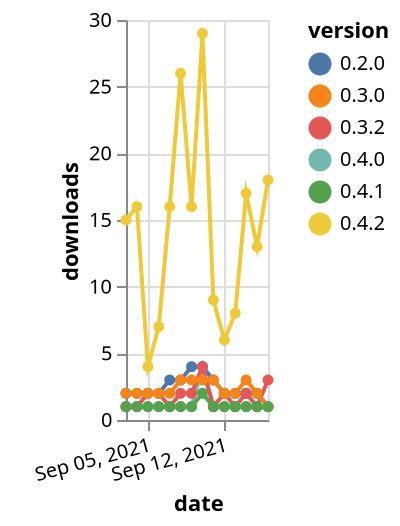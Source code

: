 {"$schema": "https://vega.github.io/schema/vega-lite/v5.json", "description": "A simple bar chart with embedded data.", "data": {"values": [{"date": "2021-09-03", "total": 8640, "delta": 2, "version": "0.2.0"}, {"date": "2021-09-04", "total": 8642, "delta": 2, "version": "0.2.0"}, {"date": "2021-09-05", "total": 8644, "delta": 2, "version": "0.2.0"}, {"date": "2021-09-06", "total": 8646, "delta": 2, "version": "0.2.0"}, {"date": "2021-09-07", "total": 8649, "delta": 3, "version": "0.2.0"}, {"date": "2021-09-08", "total": 8652, "delta": 3, "version": "0.2.0"}, {"date": "2021-09-09", "total": 8656, "delta": 4, "version": "0.2.0"}, {"date": "2021-09-10", "total": 8660, "delta": 4, "version": "0.2.0"}, {"date": "2021-09-11", "total": 8663, "delta": 3, "version": "0.2.0"}, {"date": "2021-09-12", "total": 8665, "delta": 2, "version": "0.2.0"}, {"date": "2021-09-13", "total": 8667, "delta": 2, "version": "0.2.0"}, {"date": "2021-09-14", "total": 8669, "delta": 2, "version": "0.2.0"}, {"date": "2021-09-15", "total": 8671, "delta": 2, "version": "0.2.0"}, {"date": "2021-09-16", "total": 8672, "delta": 1, "version": "0.2.0"}, {"date": "2021-09-03", "total": 3131, "delta": 1, "version": "0.4.0"}, {"date": "2021-09-04", "total": 3132, "delta": 1, "version": "0.4.0"}, {"date": "2021-09-05", "total": 3133, "delta": 1, "version": "0.4.0"}, {"date": "2021-09-06", "total": 3134, "delta": 1, "version": "0.4.0"}, {"date": "2021-09-07", "total": 3135, "delta": 1, "version": "0.4.0"}, {"date": "2021-09-08", "total": 3136, "delta": 1, "version": "0.4.0"}, {"date": "2021-09-09", "total": 3137, "delta": 1, "version": "0.4.0"}, {"date": "2021-09-10", "total": 3141, "delta": 4, "version": "0.4.0"}, {"date": "2021-09-11", "total": 3142, "delta": 1, "version": "0.4.0"}, {"date": "2021-09-12", "total": 3143, "delta": 1, "version": "0.4.0"}, {"date": "2021-09-13", "total": 3144, "delta": 1, "version": "0.4.0"}, {"date": "2021-09-14", "total": 3145, "delta": 1, "version": "0.4.0"}, {"date": "2021-09-15", "total": 3146, "delta": 1, "version": "0.4.0"}, {"date": "2021-09-16", "total": 3147, "delta": 1, "version": "0.4.0"}, {"date": "2021-09-03", "total": 10925, "delta": 15, "version": "0.4.2"}, {"date": "2021-09-04", "total": 10941, "delta": 16, "version": "0.4.2"}, {"date": "2021-09-05", "total": 10945, "delta": 4, "version": "0.4.2"}, {"date": "2021-09-06", "total": 10952, "delta": 7, "version": "0.4.2"}, {"date": "2021-09-07", "total": 10968, "delta": 16, "version": "0.4.2"}, {"date": "2021-09-08", "total": 10994, "delta": 26, "version": "0.4.2"}, {"date": "2021-09-09", "total": 11010, "delta": 16, "version": "0.4.2"}, {"date": "2021-09-10", "total": 11039, "delta": 29, "version": "0.4.2"}, {"date": "2021-09-11", "total": 11048, "delta": 9, "version": "0.4.2"}, {"date": "2021-09-12", "total": 11054, "delta": 6, "version": "0.4.2"}, {"date": "2021-09-13", "total": 11062, "delta": 8, "version": "0.4.2"}, {"date": "2021-09-14", "total": 11079, "delta": 17, "version": "0.4.2"}, {"date": "2021-09-15", "total": 11092, "delta": 13, "version": "0.4.2"}, {"date": "2021-09-16", "total": 11110, "delta": 18, "version": "0.4.2"}, {"date": "2021-09-03", "total": 4980, "delta": 1, "version": "0.3.2"}, {"date": "2021-09-04", "total": 4981, "delta": 1, "version": "0.3.2"}, {"date": "2021-09-05", "total": 4983, "delta": 2, "version": "0.3.2"}, {"date": "2021-09-06", "total": 4985, "delta": 2, "version": "0.3.2"}, {"date": "2021-09-07", "total": 4986, "delta": 1, "version": "0.3.2"}, {"date": "2021-09-08", "total": 4988, "delta": 2, "version": "0.3.2"}, {"date": "2021-09-09", "total": 4990, "delta": 2, "version": "0.3.2"}, {"date": "2021-09-10", "total": 4994, "delta": 4, "version": "0.3.2"}, {"date": "2021-09-11", "total": 4995, "delta": 1, "version": "0.3.2"}, {"date": "2021-09-12", "total": 4997, "delta": 2, "version": "0.3.2"}, {"date": "2021-09-13", "total": 4998, "delta": 1, "version": "0.3.2"}, {"date": "2021-09-14", "total": 5000, "delta": 2, "version": "0.3.2"}, {"date": "2021-09-15", "total": 5001, "delta": 1, "version": "0.3.2"}, {"date": "2021-09-16", "total": 5004, "delta": 3, "version": "0.3.2"}, {"date": "2021-09-03", "total": 4006, "delta": 2, "version": "0.3.0"}, {"date": "2021-09-04", "total": 4008, "delta": 2, "version": "0.3.0"}, {"date": "2021-09-05", "total": 4010, "delta": 2, "version": "0.3.0"}, {"date": "2021-09-06", "total": 4012, "delta": 2, "version": "0.3.0"}, {"date": "2021-09-07", "total": 4014, "delta": 2, "version": "0.3.0"}, {"date": "2021-09-08", "total": 4017, "delta": 3, "version": "0.3.0"}, {"date": "2021-09-09", "total": 4020, "delta": 3, "version": "0.3.0"}, {"date": "2021-09-10", "total": 4023, "delta": 3, "version": "0.3.0"}, {"date": "2021-09-11", "total": 4026, "delta": 3, "version": "0.3.0"}, {"date": "2021-09-12", "total": 4028, "delta": 2, "version": "0.3.0"}, {"date": "2021-09-13", "total": 4030, "delta": 2, "version": "0.3.0"}, {"date": "2021-09-14", "total": 4033, "delta": 3, "version": "0.3.0"}, {"date": "2021-09-15", "total": 4035, "delta": 2, "version": "0.3.0"}, {"date": "2021-09-16", "total": 4036, "delta": 1, "version": "0.3.0"}, {"date": "2021-09-03", "total": 269, "delta": 1, "version": "0.4.1"}, {"date": "2021-09-04", "total": 270, "delta": 1, "version": "0.4.1"}, {"date": "2021-09-05", "total": 271, "delta": 1, "version": "0.4.1"}, {"date": "2021-09-06", "total": 272, "delta": 1, "version": "0.4.1"}, {"date": "2021-09-07", "total": 273, "delta": 1, "version": "0.4.1"}, {"date": "2021-09-08", "total": 274, "delta": 1, "version": "0.4.1"}, {"date": "2021-09-09", "total": 275, "delta": 1, "version": "0.4.1"}, {"date": "2021-09-10", "total": 277, "delta": 2, "version": "0.4.1"}, {"date": "2021-09-11", "total": 278, "delta": 1, "version": "0.4.1"}, {"date": "2021-09-12", "total": 279, "delta": 1, "version": "0.4.1"}, {"date": "2021-09-13", "total": 280, "delta": 1, "version": "0.4.1"}, {"date": "2021-09-14", "total": 281, "delta": 1, "version": "0.4.1"}, {"date": "2021-09-15", "total": 282, "delta": 1, "version": "0.4.1"}, {"date": "2021-09-16", "total": 283, "delta": 1, "version": "0.4.1"}]}, "width": "container", "mark": {"type": "line", "point": {"filled": true}}, "encoding": {"x": {"field": "date", "type": "temporal", "timeUnit": "yearmonthdate", "title": "date", "axis": {"labelAngle": -15}}, "y": {"field": "delta", "type": "quantitative", "title": "downloads"}, "color": {"field": "version", "type": "nominal"}, "tooltip": {"field": "delta"}}}